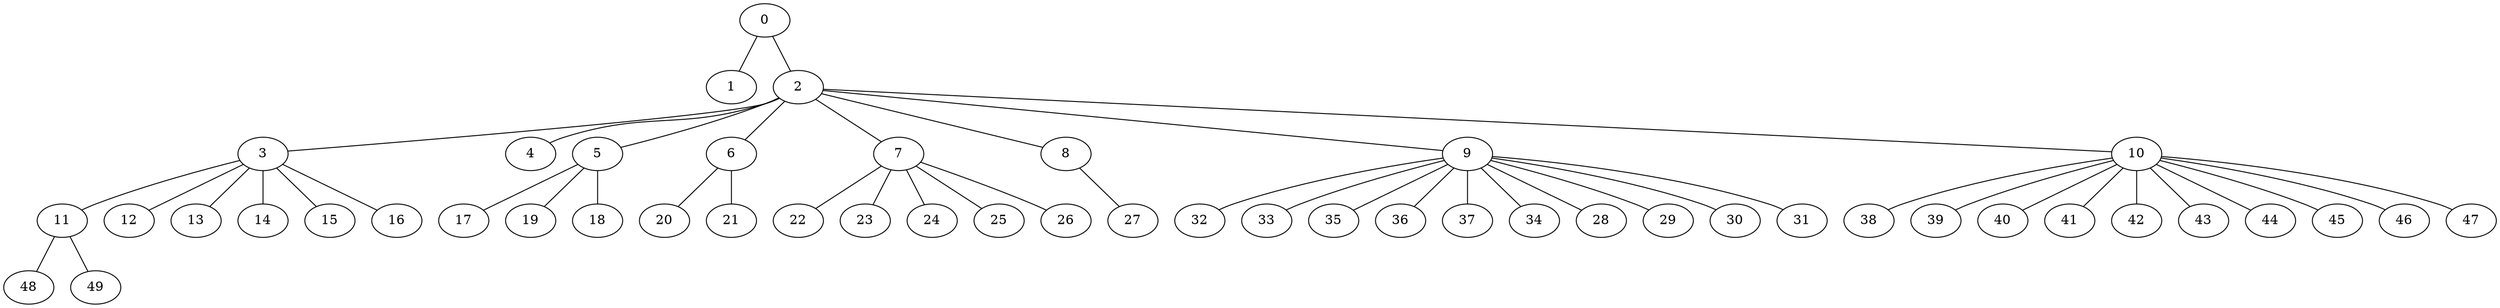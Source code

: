 
graph graphname {
    0 -- 1
0 -- 2
2 -- 3
2 -- 4
2 -- 5
2 -- 6
2 -- 7
2 -- 8
2 -- 9
2 -- 10
3 -- 11
3 -- 12
3 -- 13
3 -- 14
3 -- 15
3 -- 16
5 -- 17
5 -- 19
5 -- 18
6 -- 20
6 -- 21
7 -- 22
7 -- 23
7 -- 24
7 -- 25
7 -- 26
8 -- 27
9 -- 32
9 -- 33
9 -- 35
9 -- 36
9 -- 37
9 -- 34
9 -- 28
9 -- 29
9 -- 30
9 -- 31
10 -- 38
10 -- 39
10 -- 40
10 -- 41
10 -- 42
10 -- 43
10 -- 44
10 -- 45
10 -- 46
10 -- 47
11 -- 48
11 -- 49

}
